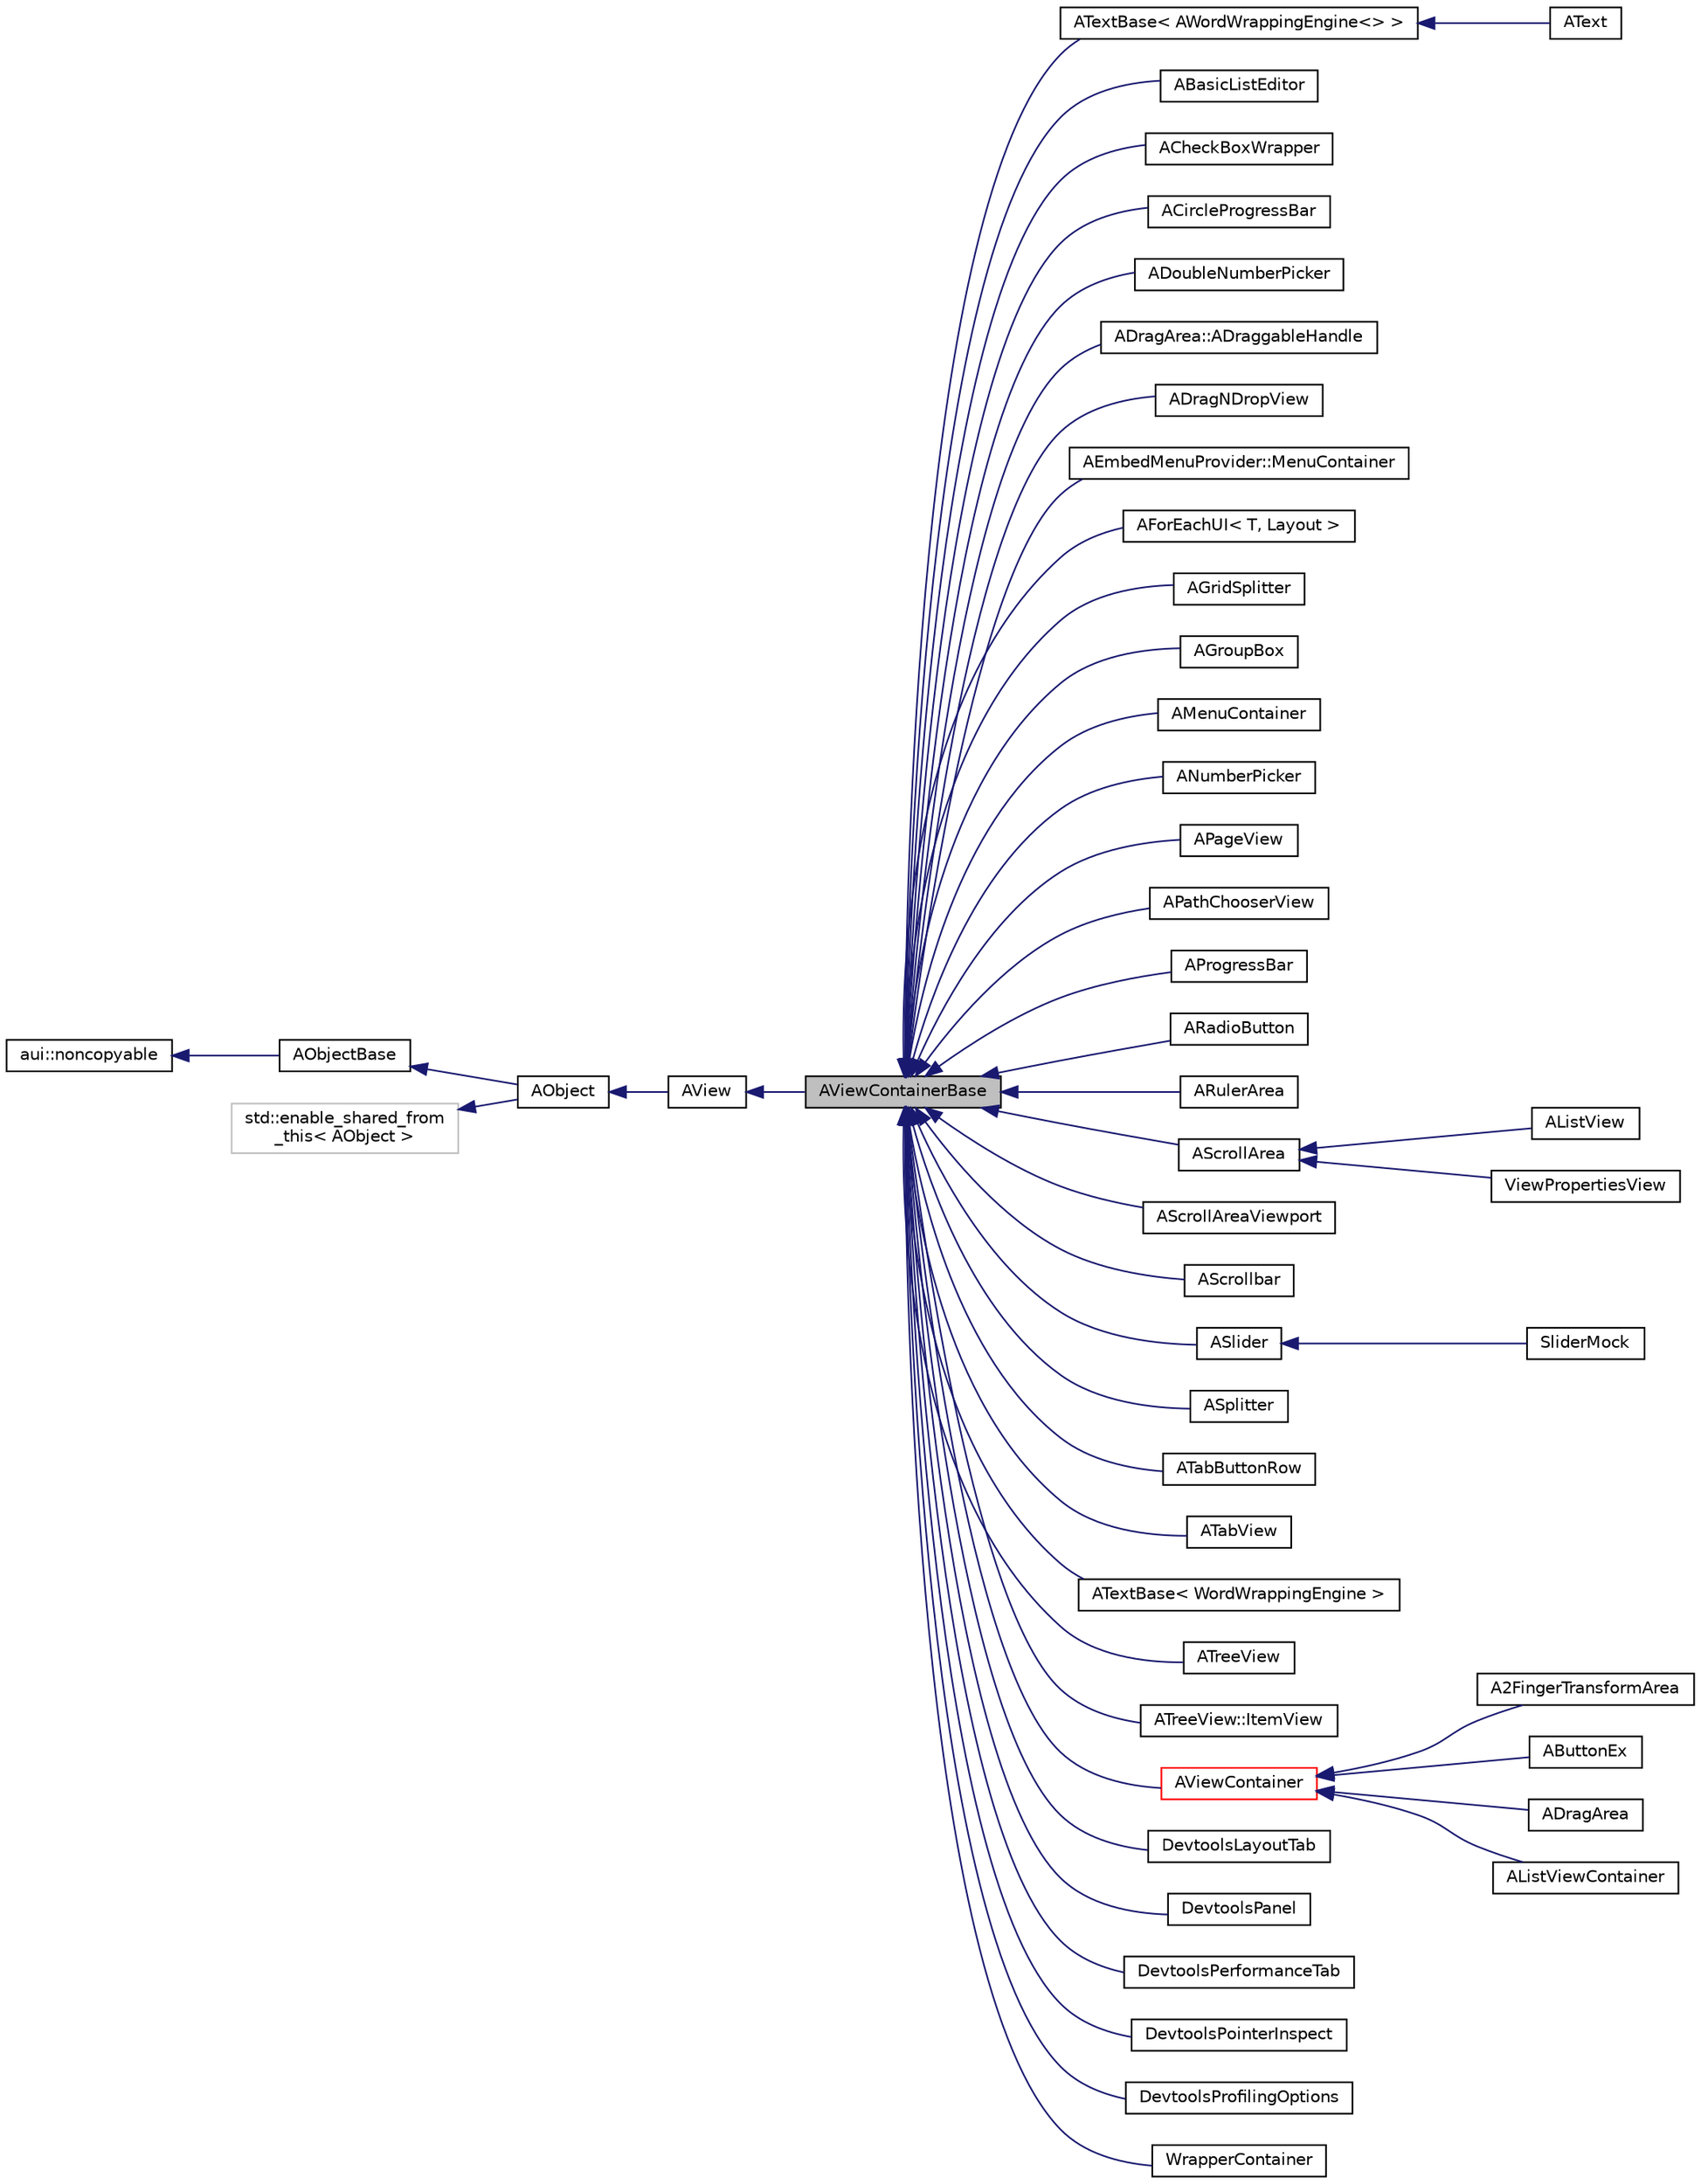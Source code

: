 digraph "AViewContainerBase"
{
 // LATEX_PDF_SIZE
  edge [fontname="Helvetica",fontsize="10",labelfontname="Helvetica",labelfontsize="10"];
  node [fontname="Helvetica",fontsize="10",shape=record];
  rankdir="LR";
  Node1 [label="AViewContainerBase",height=0.2,width=0.4,color="black", fillcolor="grey75", style="filled", fontcolor="black",tooltip="A view that represents a set of views."];
  Node2 -> Node1 [dir="back",color="midnightblue",fontsize="10",style="solid",fontname="Helvetica"];
  Node2 [label="AView",height=0.2,width=0.4,color="black", fillcolor="white", style="filled",URL="$classAView.html",tooltip="Base class of all UI objects."];
  Node3 -> Node2 [dir="back",color="midnightblue",fontsize="10",style="solid",fontname="Helvetica"];
  Node3 [label="AObject",height=0.2,width=0.4,color="black", fillcolor="white", style="filled",URL="$classAObject.html",tooltip="A base object class."];
  Node4 -> Node3 [dir="back",color="midnightblue",fontsize="10",style="solid",fontname="Helvetica"];
  Node4 [label="AObjectBase",height=0.2,width=0.4,color="black", fillcolor="white", style="filled",URL="$classAObjectBase.html",tooltip=" "];
  Node5 -> Node4 [dir="back",color="midnightblue",fontsize="10",style="solid",fontname="Helvetica"];
  Node5 [label="aui::noncopyable",height=0.2,width=0.4,color="black", fillcolor="white", style="filled",URL="$structaui_1_1noncopyable.html",tooltip="Forbids copy of your class."];
  Node6 -> Node3 [dir="back",color="midnightblue",fontsize="10",style="solid",fontname="Helvetica"];
  Node6 [label="std::enable_shared_from\l_this\< AObject \>",height=0.2,width=0.4,color="grey75", fillcolor="white", style="filled",tooltip=" "];
  Node1 -> Node7 [dir="back",color="midnightblue",fontsize="10",style="solid",fontname="Helvetica"];
  Node7 [label="ATextBase\< AWordWrappingEngine\<\> \>",height=0.2,width=0.4,color="black", fillcolor="white", style="filled",URL="$classATextBase.html",tooltip=" "];
  Node7 -> Node8 [dir="back",color="midnightblue",fontsize="10",style="solid",fontname="Helvetica"];
  Node8 [label="AText",height=0.2,width=0.4,color="black", fillcolor="white", style="filled",URL="$classAText.html",tooltip="HTML-capable text container."];
  Node1 -> Node9 [dir="back",color="midnightblue",fontsize="10",style="solid",fontname="Helvetica"];
  Node9 [label="ABasicListEditor",height=0.2,width=0.4,color="black", fillcolor="white", style="filled",URL="$classABasicListEditor.html",tooltip="Helper UI to edit list models."];
  Node1 -> Node10 [dir="back",color="midnightblue",fontsize="10",style="solid",fontname="Helvetica"];
  Node10 [label="ACheckBoxWrapper",height=0.2,width=0.4,color="black", fillcolor="white", style="filled",URL="$classACheckBoxWrapper.html",tooltip="View container with a checkbox."];
  Node1 -> Node11 [dir="back",color="midnightblue",fontsize="10",style="solid",fontname="Helvetica"];
  Node11 [label="ACircleProgressBar",height=0.2,width=0.4,color="black", fillcolor="white", style="filled",URL="$classACircleProgressBar.html",tooltip="A circle-shaped progress bar."];
  Node1 -> Node12 [dir="back",color="midnightblue",fontsize="10",style="solid",fontname="Helvetica"];
  Node12 [label="ADoubleNumberPicker",height=0.2,width=0.4,color="black", fillcolor="white", style="filled",URL="$classADoubleNumberPicker.html",tooltip="A text field for numbers with increase/decrease buttons."];
  Node1 -> Node13 [dir="back",color="midnightblue",fontsize="10",style="solid",fontname="Helvetica"];
  Node13 [label="ADragArea::ADraggableHandle",height=0.2,width=0.4,color="black", fillcolor="white", style="filled",URL="$classADragArea_1_1ADraggableHandle.html",tooltip=" "];
  Node1 -> Node14 [dir="back",color="midnightblue",fontsize="10",style="solid",fontname="Helvetica"];
  Node14 [label="ADragNDropView",height=0.2,width=0.4,color="black", fillcolor="white", style="filled",URL="$classADragNDropView.html",tooltip=" "];
  Node1 -> Node15 [dir="back",color="midnightblue",fontsize="10",style="solid",fontname="Helvetica"];
  Node15 [label="AEmbedMenuProvider::MenuContainer",height=0.2,width=0.4,color="black", fillcolor="white", style="filled",URL="$classAEmbedMenuProvider_1_1MenuContainer.html",tooltip=" "];
  Node1 -> Node16 [dir="back",color="midnightblue",fontsize="10",style="solid",fontname="Helvetica"];
  Node16 [label="AForEachUI\< T, Layout \>",height=0.2,width=0.4,color="black", fillcolor="white", style="filled",URL="$classAForEachUI.html",tooltip=" "];
  Node1 -> Node17 [dir="back",color="midnightblue",fontsize="10",style="solid",fontname="Helvetica"];
  Node17 [label="AGridSplitter",height=0.2,width=0.4,color="black", fillcolor="white", style="filled",URL="$classAGridSplitter.html",tooltip="A resizable grid layout."];
  Node1 -> Node18 [dir="back",color="midnightblue",fontsize="10",style="solid",fontname="Helvetica"];
  Node18 [label="AGroupBox",height=0.2,width=0.4,color="black", fillcolor="white", style="filled",URL="$classAGroupBox.html",tooltip="A titled frame."];
  Node1 -> Node19 [dir="back",color="midnightblue",fontsize="10",style="solid",fontname="Helvetica"];
  Node19 [label="AMenuContainer",height=0.2,width=0.4,color="black", fillcolor="white", style="filled",URL="$classAMenuContainer.html",tooltip=" "];
  Node1 -> Node20 [dir="back",color="midnightblue",fontsize="10",style="solid",fontname="Helvetica"];
  Node20 [label="ANumberPicker",height=0.2,width=0.4,color="black", fillcolor="white", style="filled",URL="$classANumberPicker.html",tooltip="A text field for numbers with increase/decrease buttons."];
  Node1 -> Node21 [dir="back",color="midnightblue",fontsize="10",style="solid",fontname="Helvetica"];
  Node21 [label="APageView",height=0.2,width=0.4,color="black", fillcolor="white", style="filled",URL="$classAPageView.html",tooltip="Like ATabView but without tabs line."];
  Node1 -> Node22 [dir="back",color="midnightblue",fontsize="10",style="solid",fontname="Helvetica"];
  Node22 [label="APathChooserView",height=0.2,width=0.4,color="black", fillcolor="white", style="filled",URL="$classAPathChooserView.html",tooltip="A text field with \"...\" button prompting path."];
  Node1 -> Node23 [dir="back",color="midnightblue",fontsize="10",style="solid",fontname="Helvetica"];
  Node23 [label="AProgressBar",height=0.2,width=0.4,color="black", fillcolor="white", style="filled",URL="$classAProgressBar.html",tooltip="A progress bar."];
  Node1 -> Node24 [dir="back",color="midnightblue",fontsize="10",style="solid",fontname="Helvetica"];
  Node24 [label="ARadioButton",height=0.2,width=0.4,color="black", fillcolor="white", style="filled",URL="$classARadioButton.html",tooltip="A radio button."];
  Node1 -> Node25 [dir="back",color="midnightblue",fontsize="10",style="solid",fontname="Helvetica"];
  Node25 [label="ARulerArea",height=0.2,width=0.4,color="black", fillcolor="white", style="filled",URL="$classARulerArea.html",tooltip="Photoshop-like ruler area for measuring display units."];
  Node1 -> Node26 [dir="back",color="midnightblue",fontsize="10",style="solid",fontname="Helvetica"];
  Node26 [label="AScrollArea",height=0.2,width=0.4,color="black", fillcolor="white", style="filled",URL="$classAScrollArea.html",tooltip="A scrollable container with vertical and horizontal scrollbars."];
  Node26 -> Node27 [dir="back",color="midnightblue",fontsize="10",style="solid",fontname="Helvetica"];
  Node27 [label="AListView",height=0.2,width=0.4,color="black", fillcolor="white", style="filled",URL="$classAListView.html",tooltip="Displays a list model of strings."];
  Node26 -> Node28 [dir="back",color="midnightblue",fontsize="10",style="solid",fontname="Helvetica"];
  Node28 [label="ViewPropertiesView",height=0.2,width=0.4,color="black", fillcolor="white", style="filled",URL="$classViewPropertiesView.html",tooltip=" "];
  Node1 -> Node29 [dir="back",color="midnightblue",fontsize="10",style="solid",fontname="Helvetica"];
  Node29 [label="AScrollAreaViewport",height=0.2,width=0.4,color="black", fillcolor="white", style="filled",URL="$classAScrollAreaViewport.html",tooltip="Inner component of AScrollArea that manages rendering and event handling with custom offset (scroll)."];
  Node1 -> Node30 [dir="back",color="midnightblue",fontsize="10",style="solid",fontname="Helvetica"];
  Node30 [label="AScrollbar",height=0.2,width=0.4,color="black", fillcolor="white", style="filled",URL="$classAScrollbar.html",tooltip="A single scrollbar."];
  Node1 -> Node31 [dir="back",color="midnightblue",fontsize="10",style="solid",fontname="Helvetica"];
  Node31 [label="ASlider",height=0.2,width=0.4,color="black", fillcolor="white", style="filled",URL="$classASlider.html",tooltip="Slider control."];
  Node31 -> Node32 [dir="back",color="midnightblue",fontsize="10",style="solid",fontname="Helvetica"];
  Node32 [label="SliderMock",height=0.2,width=0.4,color="black", fillcolor="white", style="filled",URL="$classSliderMock.html",tooltip=" "];
  Node1 -> Node33 [dir="back",color="midnightblue",fontsize="10",style="solid",fontname="Helvetica"];
  Node33 [label="ASplitter",height=0.2,width=0.4,color="black", fillcolor="white", style="filled",URL="$classASplitter.html",tooltip="A resizeable horizontal or vertical layout."];
  Node1 -> Node34 [dir="back",color="midnightblue",fontsize="10",style="solid",fontname="Helvetica"];
  Node34 [label="ATabButtonRow",height=0.2,width=0.4,color="black", fillcolor="white", style="filled",URL="$classATabButtonRow.html",tooltip=" "];
  Node1 -> Node35 [dir="back",color="midnightblue",fontsize="10",style="solid",fontname="Helvetica"];
  Node35 [label="ATabView",height=0.2,width=0.4,color="black", fillcolor="white", style="filled",URL="$classATabView.html",tooltip="Tab host."];
  Node1 -> Node36 [dir="back",color="midnightblue",fontsize="10",style="solid",fontname="Helvetica"];
  Node36 [label="ATextBase\< WordWrappingEngine \>",height=0.2,width=0.4,color="black", fillcolor="white", style="filled",URL="$classATextBase.html",tooltip="Base class for AText without public APIs."];
  Node1 -> Node37 [dir="back",color="midnightblue",fontsize="10",style="solid",fontname="Helvetica"];
  Node37 [label="ATreeView",height=0.2,width=0.4,color="black", fillcolor="white", style="filled",URL="$classATreeView.html",tooltip="Displays a tree model of strings."];
  Node1 -> Node38 [dir="back",color="midnightblue",fontsize="10",style="solid",fontname="Helvetica"];
  Node38 [label="ATreeView::ItemView",height=0.2,width=0.4,color="black", fillcolor="white", style="filled",URL="$classATreeView_1_1ItemView.html",tooltip=" "];
  Node1 -> Node39 [dir="back",color="midnightblue",fontsize="10",style="solid",fontname="Helvetica"];
  Node39 [label="AViewContainer",height=0.2,width=0.4,color="red", fillcolor="white", style="filled",URL="$classAViewContainer.html",tooltip="A trivial modifiable view that represents a set of views."];
  Node39 -> Node40 [dir="back",color="midnightblue",fontsize="10",style="solid",fontname="Helvetica"];
  Node40 [label="A2FingerTransformArea",height=0.2,width=0.4,color="black", fillcolor="white", style="filled",URL="$classA2FingerTransformArea.html",tooltip="Handles and processes the multitouch scale, transform and rotation events based on two-finger gesture..."];
  Node39 -> Node41 [dir="back",color="midnightblue",fontsize="10",style="solid",fontname="Helvetica"];
  Node41 [label="AButtonEx",height=0.2,width=0.4,color="black", fillcolor="white", style="filled",URL="$classAButtonEx.html",tooltip="Unlike AButton, AButtonEx is a container which looks like a button."];
  Node39 -> Node42 [dir="back",color="midnightblue",fontsize="10",style="solid",fontname="Helvetica"];
  Node42 [label="ADragArea",height=0.2,width=0.4,color="black", fillcolor="white", style="filled",URL="$classADragArea.html",tooltip="Wrapping container to drag views inside of it."];
  Node39 -> Node43 [dir="back",color="midnightblue",fontsize="10",style="solid",fontname="Helvetica"];
  Node43 [label="AListViewContainer",height=0.2,width=0.4,color="black", fillcolor="white", style="filled",URL="$classAListViewContainer.html",tooltip=" "];
  Node1 -> Node60 [dir="back",color="midnightblue",fontsize="10",style="solid",fontname="Helvetica"];
  Node60 [label="DevtoolsLayoutTab",height=0.2,width=0.4,color="black", fillcolor="white", style="filled",URL="$classDevtoolsLayoutTab.html",tooltip=" "];
  Node1 -> Node61 [dir="back",color="midnightblue",fontsize="10",style="solid",fontname="Helvetica"];
  Node61 [label="DevtoolsPanel",height=0.2,width=0.4,color="black", fillcolor="white", style="filled",URL="$classDevtoolsPanel.html",tooltip=" "];
  Node1 -> Node62 [dir="back",color="midnightblue",fontsize="10",style="solid",fontname="Helvetica"];
  Node62 [label="DevtoolsPerformanceTab",height=0.2,width=0.4,color="black", fillcolor="white", style="filled",URL="$classDevtoolsPerformanceTab.html",tooltip=" "];
  Node1 -> Node63 [dir="back",color="midnightblue",fontsize="10",style="solid",fontname="Helvetica"];
  Node63 [label="DevtoolsPointerInspect",height=0.2,width=0.4,color="black", fillcolor="white", style="filled",URL="$classDevtoolsPointerInspect.html",tooltip=" "];
  Node1 -> Node64 [dir="back",color="midnightblue",fontsize="10",style="solid",fontname="Helvetica"];
  Node64 [label="DevtoolsProfilingOptions",height=0.2,width=0.4,color="black", fillcolor="white", style="filled",URL="$classDevtoolsProfilingOptions.html",tooltip=" "];
  Node1 -> Node65 [dir="back",color="midnightblue",fontsize="10",style="solid",fontname="Helvetica"];
  Node65 [label="WrapperContainer",height=0.2,width=0.4,color="black", fillcolor="white", style="filled",URL="$classWrapperContainer.html",tooltip=" "];
}
